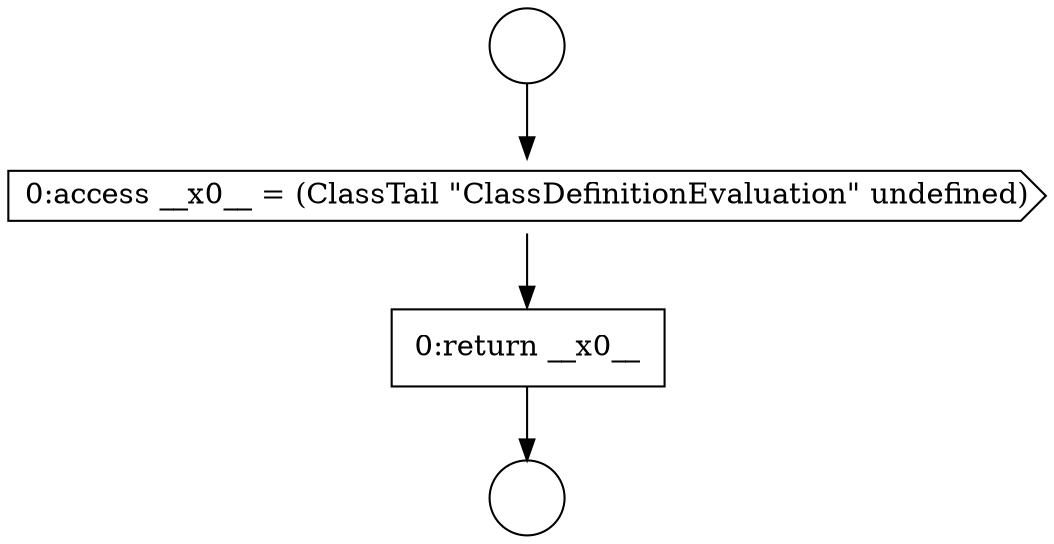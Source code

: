digraph {
  node8562 [shape=circle label=" " color="black" fillcolor="white" style=filled]
  node8564 [shape=cds, label=<<font color="black">0:access __x0__ = (ClassTail &quot;ClassDefinitionEvaluation&quot; undefined)</font>> color="black" fillcolor="white" style=filled]
  node8565 [shape=none, margin=0, label=<<font color="black">
    <table border="0" cellborder="1" cellspacing="0" cellpadding="10">
      <tr><td align="left">0:return __x0__</td></tr>
    </table>
  </font>> color="black" fillcolor="white" style=filled]
  node8563 [shape=circle label=" " color="black" fillcolor="white" style=filled]
  node8562 -> node8564 [ color="black"]
  node8564 -> node8565 [ color="black"]
  node8565 -> node8563 [ color="black"]
}
